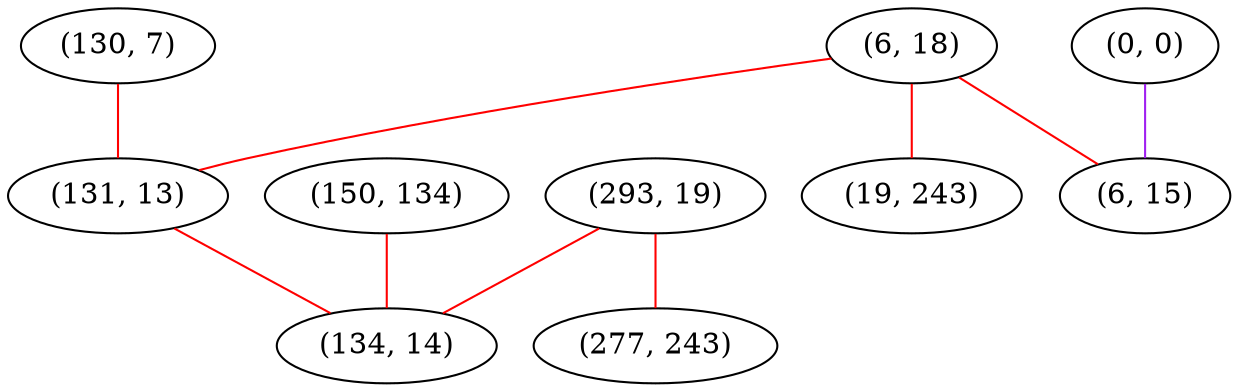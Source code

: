 graph "" {
"(130, 7)";
"(6, 18)";
"(19, 243)";
"(131, 13)";
"(293, 19)";
"(0, 0)";
"(150, 134)";
"(277, 243)";
"(6, 15)";
"(134, 14)";
"(130, 7)" -- "(131, 13)"  [color=red, key=0, weight=1];
"(6, 18)" -- "(6, 15)"  [color=red, key=0, weight=1];
"(6, 18)" -- "(19, 243)"  [color=red, key=0, weight=1];
"(6, 18)" -- "(131, 13)"  [color=red, key=0, weight=1];
"(131, 13)" -- "(134, 14)"  [color=red, key=0, weight=1];
"(293, 19)" -- "(277, 243)"  [color=red, key=0, weight=1];
"(293, 19)" -- "(134, 14)"  [color=red, key=0, weight=1];
"(0, 0)" -- "(6, 15)"  [color=purple, key=0, weight=4];
"(150, 134)" -- "(134, 14)"  [color=red, key=0, weight=1];
}
